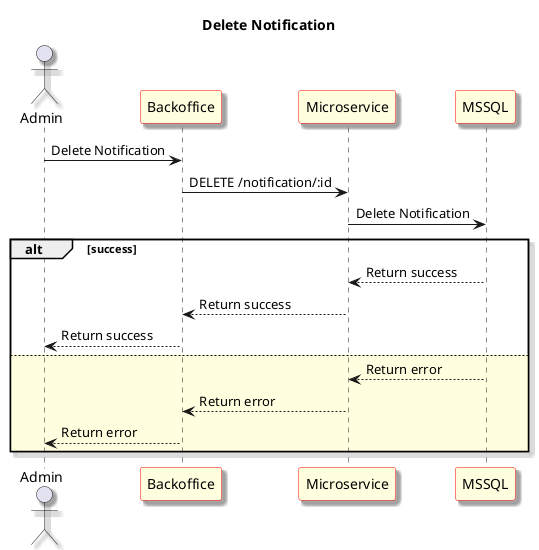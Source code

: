 @startuml Delete Notification
skinparam shadowing true
skinparam sequence {
	ParticipantBackgroundColor LightYellow
	ParticipantBorderColor red
}
Title: Delete Notification
actor "Admin" as User1
participant "Backoffice" as Frontend
participant "Microservice" as Microservice
participant "MSSQL" as Database

User1 -> Frontend: Delete Notification

Frontend -> Microservice: DELETE /notification/:id

Microservice -> Database: Delete Notification

alt success

Database --> Microservice: Return success

Microservice --> Frontend: Return success

Frontend --> User1: Return success

else #LightYellow

Database --> Microservice: Return error

Microservice --> Frontend: Return error

Frontend --> User1: Return error

end

@enduml